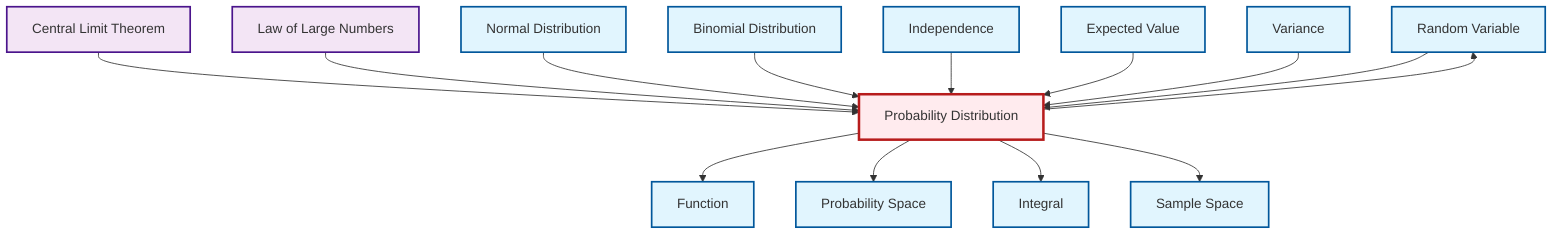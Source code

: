 graph TD
    classDef definition fill:#e1f5fe,stroke:#01579b,stroke-width:2px
    classDef theorem fill:#f3e5f5,stroke:#4a148c,stroke-width:2px
    classDef axiom fill:#fff3e0,stroke:#e65100,stroke-width:2px
    classDef example fill:#e8f5e9,stroke:#1b5e20,stroke-width:2px
    classDef current fill:#ffebee,stroke:#b71c1c,stroke-width:3px
    def-random-variable["Random Variable"]:::definition
    thm-central-limit["Central Limit Theorem"]:::theorem
    def-expectation["Expected Value"]:::definition
    def-normal-distribution["Normal Distribution"]:::definition
    def-sample-space["Sample Space"]:::definition
    def-binomial-distribution["Binomial Distribution"]:::definition
    def-probability-distribution["Probability Distribution"]:::definition
    thm-law-of-large-numbers["Law of Large Numbers"]:::theorem
    def-function["Function"]:::definition
    def-independence["Independence"]:::definition
    def-probability-space["Probability Space"]:::definition
    def-integral["Integral"]:::definition
    def-variance["Variance"]:::definition
    def-probability-distribution --> def-random-variable
    def-probability-distribution --> def-function
    thm-central-limit --> def-probability-distribution
    thm-law-of-large-numbers --> def-probability-distribution
    def-normal-distribution --> def-probability-distribution
    def-binomial-distribution --> def-probability-distribution
    def-independence --> def-probability-distribution
    def-probability-distribution --> def-probability-space
    def-expectation --> def-probability-distribution
    def-variance --> def-probability-distribution
    def-probability-distribution --> def-integral
    def-probability-distribution --> def-sample-space
    def-random-variable --> def-probability-distribution
    class def-probability-distribution current
